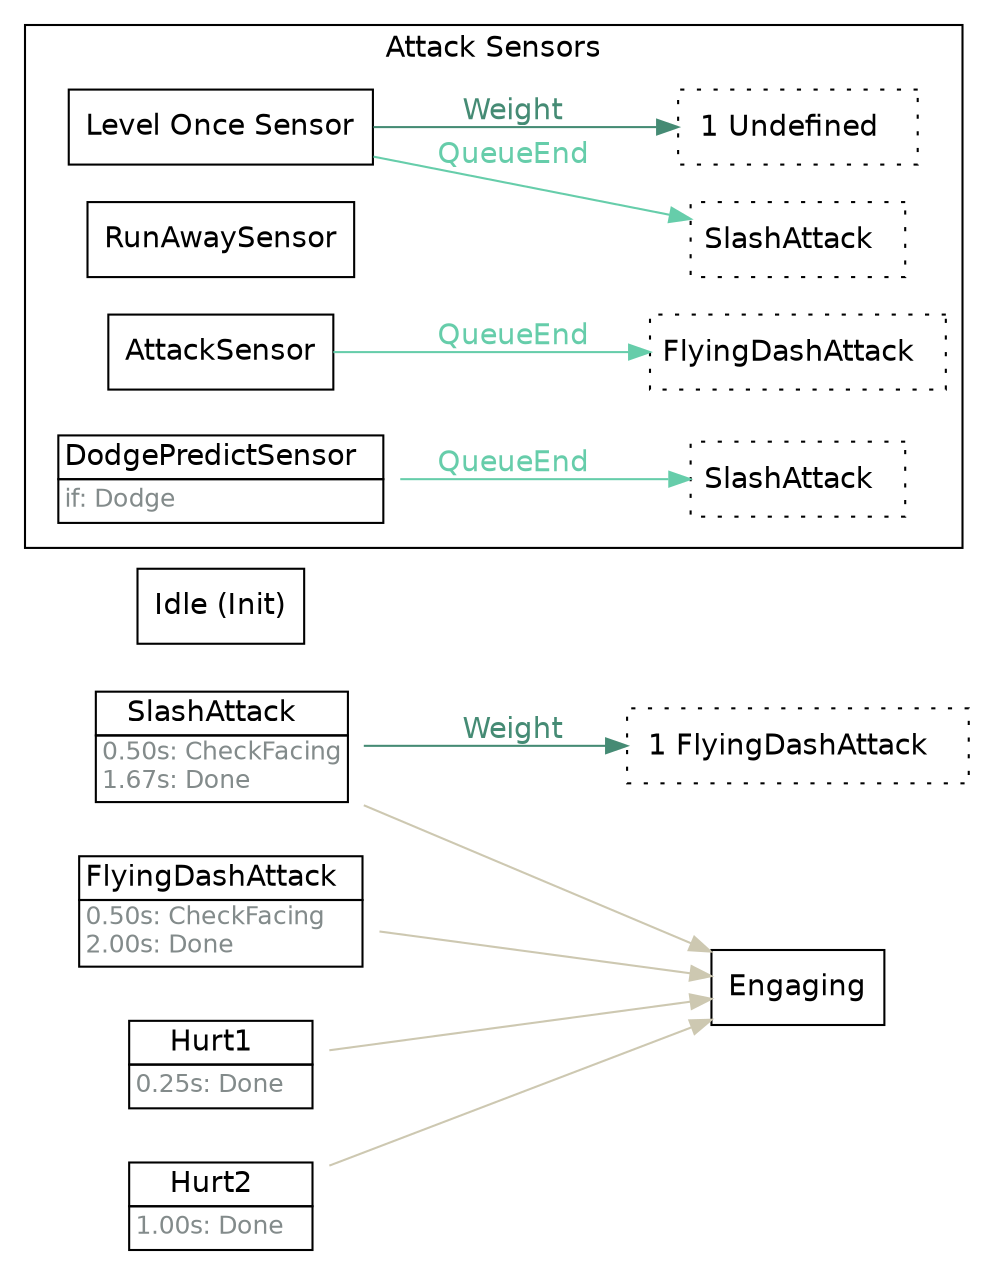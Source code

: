 strict digraph "Foo" {
	"rankdir"="LR";
	node ["shape"="box", "fontname"="Helvetica"];
	edge ["fontname"="Helvetica"];
	"SlashAttack" ["shape"="plaintext", "label"=<<TABLE border="0" cellborder="1" cellspacing="0" cellpadding="2"><TR><TD >SlashAttack  </TD></TR><TR><TD align="left" balign="left"><FONT point-size="12" color="azure4">0.50s: CheckFacing<br/>1.67s: Done</FONT>  </TD></TR></TABLE>>]
	"SlashAttack" -> "Engaging"  ["color"="cornsilk3", "fontcolor"="cornsilk3"]
	"SlashAttack_mustuse" ["shape"="box", "style"="dotted", "label"=<<TABLE border="0" cellborder="0" cellspacing="0" cellpadding="2"><TR><TD>1 FlyingDashAttack  </TD></TR></TABLE>>]
	"SlashAttack" -> "SlashAttack_mustuse"  ["label"="Weight", "color"="aquamarine4", "fontcolor"="aquamarine4"]
	"FlyingDashAttack" ["shape"="plaintext", "label"=<<TABLE border="0" cellborder="1" cellspacing="0" cellpadding="2"><TR><TD >FlyingDashAttack  </TD></TR><TR><TD align="left" balign="left"><FONT point-size="12" color="azure4">0.50s: CheckFacing<br/>2.00s: Done</FONT>  </TD></TR></TABLE>>]
	"FlyingDashAttack" -> "Engaging"  ["color"="cornsilk3", "fontcolor"="cornsilk3"]
	"Hurt1" ["shape"="plaintext", "label"=<<TABLE border="0" cellborder="1" cellspacing="0" cellpadding="2"><TR><TD >Hurt1  </TD></TR><TR><TD align="left" balign="left"><FONT point-size="12" color="azure4">0.25s: Done</FONT>  </TD></TR></TABLE>>]
	"Hurt1" -> "Engaging"  ["color"="cornsilk3", "fontcolor"="cornsilk3"]
	"Hurt2" ["shape"="plaintext", "label"=<<TABLE border="0" cellborder="1" cellspacing="0" cellpadding="2"><TR><TD >Hurt2  </TD></TR><TR><TD align="left" balign="left"><FONT point-size="12" color="azure4">1.00s: Done</FONT>  </TD></TR></TABLE>>]
	"Hurt2" -> "Engaging"  ["color"="cornsilk3", "fontcolor"="cornsilk3"]
	"Idle" ["label"="Idle (Init)"]
	subgraph "cluster_attacksensors" {
		"rank"="sink";
		"label"="Attack Sensors";
		"fontname"="Helvetica";
		"Level Once Sensor" ["label"="Level Once Sensor"]
		"Level Once Sensor_linked" ["shape"="box", "style"="dotted", "label"=<<TABLE border="0" cellborder="0" cellspacing="0" cellpadding="2"><TR><TD>SlashAttack  </TD></TR></TABLE>>, "margin"="0.05"]
		"Level Once Sensor" -> "Level Once Sensor_linked"  ["label"="QueueEnd", "color"="aquamarine3", "fontcolor"="aquamarine3"]
		"Level Once Sensor_mustuse" ["shape"="box", "style"="dotted", "label"=<<TABLE border="0" cellborder="0" cellspacing="0" cellpadding="2"><TR><TD>1 Undefined  </TD></TR></TABLE>>]
		"Level Once Sensor" -> "Level Once Sensor_mustuse"  ["label"="Weight", "color"="aquamarine4", "fontcolor"="aquamarine4"]
		"RunAwaySensor" ["label"="RunAwaySensor"]
		"AttackSensor" ["label"="AttackSensor"]
		"AttackSensor_linked" ["shape"="box", "style"="dotted", "label"=<<TABLE border="0" cellborder="0" cellspacing="0" cellpadding="2"><TR><TD>SlashAttack  </TD></TR><TR><TD>SlashAttack  </TD></TR><TR><TD>SlashAttack  </TD></TR><TR><TD>FlyingDashAttack  </TD></TR><TR><TD>SlashAttack  </TD></TR></TABLE>>, "margin"="0.05"]
		"AttackSensor" -> "AttackSensor_linked"  ["label"="QueueEnd", "color"="aquamarine3", "fontcolor"="aquamarine3"]
		"DodgePredictSensor" ["shape"="plaintext", "label"=<<TABLE border="0" cellborder="1" cellspacing="0" cellpadding="2"><TR><TD >DodgePredictSensor  </TD></TR><TR><TD align="left" balign="left"><FONT point-size="12" color="azure4">if: Dodge</FONT>  </TD></TR></TABLE>>]
		"DodgePredictSensor_linked" ["shape"="box", "style"="dotted", "label"=<<TABLE border="0" cellborder="0" cellspacing="0" cellpadding="2"><TR><TD>SlashAttack  </TD></TR></TABLE>>, "margin"="0.05"]
		"DodgePredictSensor" -> "DodgePredictSensor_linked"  ["label"="QueueEnd", "color"="aquamarine3", "fontcolor"="aquamarine3"]
		"AttackSensor" ["label"="AttackSensor"]
		"AttackSensor_linked" ["shape"="box", "style"="dotted", "label"=<<TABLE border="0" cellborder="0" cellspacing="0" cellpadding="2"><TR><TD>FlyingDashAttack  </TD></TR></TABLE>>, "margin"="0.05"]
		"AttackSensor" -> "AttackSensor_linked"  ["label"="QueueEnd", "color"="aquamarine3", "fontcolor"="aquamarine3"]
	}
	
}
